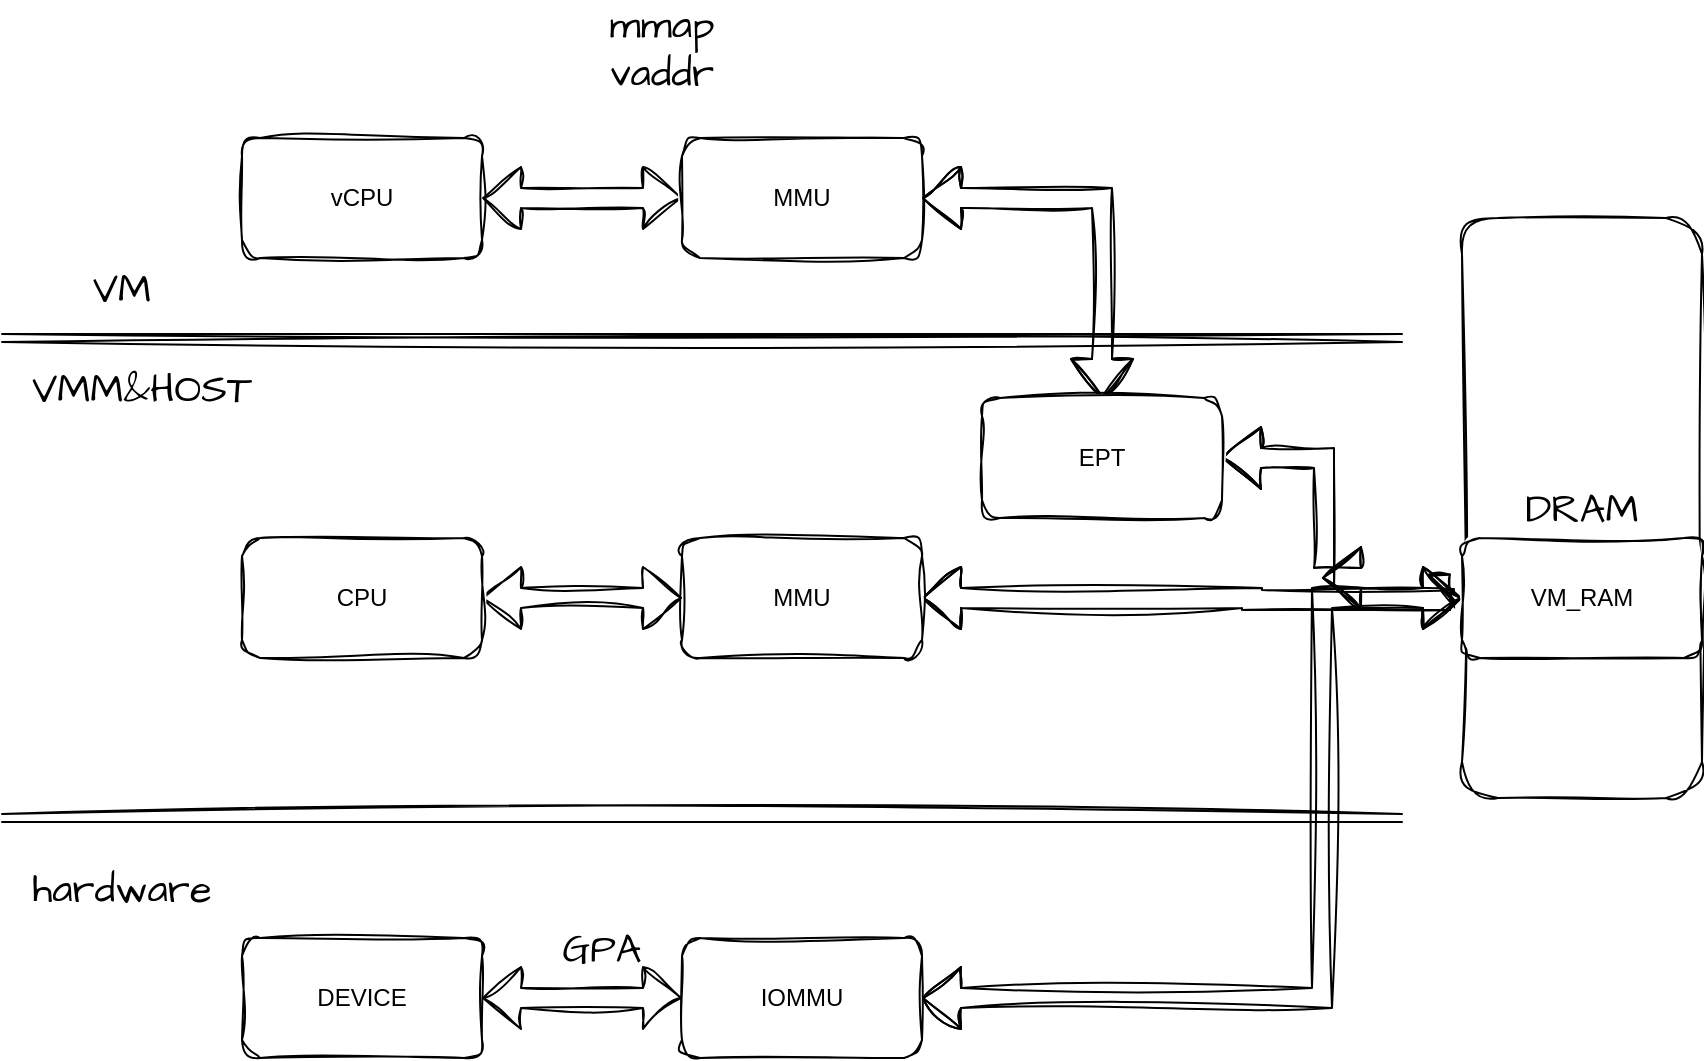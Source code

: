 <mxfile version="21.7.2" type="github">
  <diagram name="第 1 页" id="_K-5s0hCal-3DBb0sMhC">
    <mxGraphModel dx="2918" dy="1062" grid="1" gridSize="10" guides="1" tooltips="1" connect="1" arrows="1" fold="1" page="1" pageScale="1" pageWidth="827" pageHeight="1169" math="0" shadow="0">
      <root>
        <mxCell id="0" />
        <mxCell id="1" parent="0" />
        <mxCell id="5LpN8PDe8HllsotFtA7l-3" value="" style="edgeStyle=orthogonalEdgeStyle;rounded=1;orthogonalLoop=1;jettySize=auto;html=1;labelBackgroundColor=none;fontColor=default;sketch=1;curveFitting=1;jiggle=2;shape=flexArrow;startArrow=block;" parent="1" source="5LpN8PDe8HllsotFtA7l-1" target="5LpN8PDe8HllsotFtA7l-2" edge="1">
          <mxGeometry relative="1" as="geometry" />
        </mxCell>
        <mxCell id="5LpN8PDe8HllsotFtA7l-1" value="CPU" style="rounded=1;whiteSpace=wrap;html=1;labelBackgroundColor=none;sketch=1;curveFitting=1;jiggle=2;" parent="1" vertex="1">
          <mxGeometry y="550" width="120" height="60" as="geometry" />
        </mxCell>
        <mxCell id="5LpN8PDe8HllsotFtA7l-6" value="" style="edgeStyle=orthogonalEdgeStyle;rounded=0;sketch=1;hachureGap=4;jiggle=2;curveFitting=1;orthogonalLoop=1;jettySize=auto;html=1;fontFamily=Architects Daughter;fontSource=https%3A%2F%2Ffonts.googleapis.com%2Fcss%3Ffamily%3DArchitects%2BDaughter;fontSize=16;shape=flexArrow;startArrow=block;entryX=-0.008;entryY=0.682;entryDx=0;entryDy=0;entryPerimeter=0;" parent="1" source="5LpN8PDe8HllsotFtA7l-2" target="5LpN8PDe8HllsotFtA7l-5" edge="1">
          <mxGeometry relative="1" as="geometry">
            <Array as="points">
              <mxPoint x="505" y="580" />
              <mxPoint x="505" y="581" />
            </Array>
          </mxGeometry>
        </mxCell>
        <mxCell id="5LpN8PDe8HllsotFtA7l-2" value="MMU" style="rounded=1;whiteSpace=wrap;html=1;labelBackgroundColor=none;sketch=1;curveFitting=1;jiggle=2;" parent="1" vertex="1">
          <mxGeometry x="220" y="550" width="120" height="60" as="geometry" />
        </mxCell>
        <mxCell id="5LpN8PDe8HllsotFtA7l-5" value="DRAM" style="rounded=1;whiteSpace=wrap;html=1;labelBackgroundColor=none;sketch=1;curveFitting=1;jiggle=2;hachureGap=4;fontFamily=Architects Daughter;fontSource=https%3A%2F%2Ffonts.googleapis.com%2Fcss%3Ffamily%3DArchitects%2BDaughter;fontSize=20;" parent="1" vertex="1">
          <mxGeometry x="610" y="390" width="120" height="290" as="geometry" />
        </mxCell>
        <mxCell id="5LpN8PDe8HllsotFtA7l-8" value="" style="edgeStyle=orthogonalEdgeStyle;rounded=0;sketch=1;hachureGap=4;jiggle=2;curveFitting=1;orthogonalLoop=1;jettySize=auto;html=1;fontFamily=Architects Daughter;fontSource=https%3A%2F%2Ffonts.googleapis.com%2Fcss%3Ffamily%3DArchitects%2BDaughter;fontSize=16;shape=flexArrow;startArrow=block;entryX=0;entryY=0.5;entryDx=0;entryDy=0;" parent="1" source="5LpN8PDe8HllsotFtA7l-7" target="5LpN8PDe8HllsotFtA7l-11" edge="1">
          <mxGeometry relative="1" as="geometry">
            <Array as="points">
              <mxPoint x="540" y="780" />
              <mxPoint x="540" y="580" />
            </Array>
          </mxGeometry>
        </mxCell>
        <mxCell id="5LpN8PDe8HllsotFtA7l-7" value="IOMMU" style="rounded=1;whiteSpace=wrap;html=1;labelBackgroundColor=none;sketch=1;curveFitting=1;jiggle=2;" parent="1" vertex="1">
          <mxGeometry x="220" y="750" width="120" height="60" as="geometry" />
        </mxCell>
        <mxCell id="5LpN8PDe8HllsotFtA7l-10" value="" style="edgeStyle=orthogonalEdgeStyle;rounded=0;sketch=1;hachureGap=4;jiggle=2;curveFitting=1;orthogonalLoop=1;jettySize=auto;html=1;fontFamily=Architects Daughter;fontSource=https%3A%2F%2Ffonts.googleapis.com%2Fcss%3Ffamily%3DArchitects%2BDaughter;fontSize=16;shape=flexArrow;startArrow=block;" parent="1" source="5LpN8PDe8HllsotFtA7l-9" target="5LpN8PDe8HllsotFtA7l-7" edge="1">
          <mxGeometry relative="1" as="geometry" />
        </mxCell>
        <mxCell id="5LpN8PDe8HllsotFtA7l-9" value="DEVICE" style="rounded=1;whiteSpace=wrap;html=1;labelBackgroundColor=none;sketch=1;curveFitting=1;jiggle=2;" parent="1" vertex="1">
          <mxGeometry y="750" width="120" height="60" as="geometry" />
        </mxCell>
        <mxCell id="5LpN8PDe8HllsotFtA7l-11" value="VM_RAM" style="rounded=1;whiteSpace=wrap;html=1;labelBackgroundColor=none;sketch=1;curveFitting=1;jiggle=2;" parent="1" vertex="1">
          <mxGeometry x="610" y="550" width="120" height="60" as="geometry" />
        </mxCell>
        <mxCell id="5LpN8PDe8HllsotFtA7l-14" value="mmap&lt;br&gt;vaddr" style="text;strokeColor=none;align=center;fillColor=none;html=1;verticalAlign=middle;whiteSpace=wrap;rounded=0;fontSize=20;fontFamily=Architects Daughter;" parent="1" vertex="1">
          <mxGeometry x="180" y="290" width="60" height="30" as="geometry" />
        </mxCell>
        <mxCell id="5LpN8PDe8HllsotFtA7l-15" value="GPA" style="text;strokeColor=none;align=center;fillColor=none;html=1;verticalAlign=middle;whiteSpace=wrap;rounded=0;fontSize=20;fontFamily=Architects Daughter;" parent="1" vertex="1">
          <mxGeometry x="150" y="740" width="60" height="30" as="geometry" />
        </mxCell>
        <mxCell id="pRIVetI333hzPVKW6Skj-1" value="" style="edgeStyle=orthogonalEdgeStyle;rounded=1;orthogonalLoop=1;jettySize=auto;html=1;labelBackgroundColor=none;fontColor=default;sketch=1;curveFitting=1;jiggle=2;shape=flexArrow;startArrow=block;" edge="1" parent="1" source="pRIVetI333hzPVKW6Skj-2" target="pRIVetI333hzPVKW6Skj-3">
          <mxGeometry relative="1" as="geometry" />
        </mxCell>
        <mxCell id="pRIVetI333hzPVKW6Skj-2" value="vCPU" style="rounded=1;whiteSpace=wrap;html=1;labelBackgroundColor=none;sketch=1;curveFitting=1;jiggle=2;" vertex="1" parent="1">
          <mxGeometry y="350" width="120" height="60" as="geometry" />
        </mxCell>
        <mxCell id="pRIVetI333hzPVKW6Skj-8" style="edgeStyle=orthogonalEdgeStyle;rounded=0;sketch=1;hachureGap=4;jiggle=2;curveFitting=1;orthogonalLoop=1;jettySize=auto;html=1;fontFamily=Architects Daughter;fontSource=https%3A%2F%2Ffonts.googleapis.com%2Fcss%3Ffamily%3DArchitects%2BDaughter;fontSize=16;shape=flexArrow;startArrow=block;" edge="1" parent="1" source="pRIVetI333hzPVKW6Skj-3" target="pRIVetI333hzPVKW6Skj-4">
          <mxGeometry relative="1" as="geometry" />
        </mxCell>
        <mxCell id="pRIVetI333hzPVKW6Skj-3" value="MMU" style="rounded=1;whiteSpace=wrap;html=1;labelBackgroundColor=none;sketch=1;curveFitting=1;jiggle=2;" vertex="1" parent="1">
          <mxGeometry x="220" y="350" width="120" height="60" as="geometry" />
        </mxCell>
        <mxCell id="pRIVetI333hzPVKW6Skj-9" style="edgeStyle=orthogonalEdgeStyle;rounded=0;sketch=1;hachureGap=4;jiggle=2;curveFitting=1;orthogonalLoop=1;jettySize=auto;html=1;exitX=1;exitY=0.5;exitDx=0;exitDy=0;fontFamily=Architects Daughter;fontSource=https%3A%2F%2Ffonts.googleapis.com%2Fcss%3Ffamily%3DArchitects%2BDaughter;fontSize=16;shape=flexArrow;startArrow=block;" edge="1" parent="1" source="pRIVetI333hzPVKW6Skj-4">
          <mxGeometry relative="1" as="geometry">
            <mxPoint x="540" y="570" as="targetPoint" />
            <mxPoint x="520" y="510" as="sourcePoint" />
            <Array as="points">
              <mxPoint x="541" y="510" />
            </Array>
          </mxGeometry>
        </mxCell>
        <mxCell id="pRIVetI333hzPVKW6Skj-4" value="EPT" style="rounded=1;whiteSpace=wrap;html=1;labelBackgroundColor=none;sketch=1;curveFitting=1;jiggle=2;" vertex="1" parent="1">
          <mxGeometry x="370" y="480" width="120" height="60" as="geometry" />
        </mxCell>
        <mxCell id="pRIVetI333hzPVKW6Skj-13" value="" style="edgeStyle=none;orthogonalLoop=1;jettySize=auto;html=1;endArrow=classic;startArrow=classic;rounded=0;sketch=1;hachureGap=4;jiggle=2;curveFitting=1;fontFamily=Architects Daughter;fontSource=https%3A%2F%2Ffonts.googleapis.com%2Fcss%3Ffamily%3DArchitects%2BDaughter;fontSize=16;shape=link;" edge="1" parent="1">
          <mxGeometry width="100" relative="1" as="geometry">
            <mxPoint x="-120" y="690" as="sourcePoint" />
            <mxPoint x="580" y="690" as="targetPoint" />
            <Array as="points" />
          </mxGeometry>
        </mxCell>
        <mxCell id="pRIVetI333hzPVKW6Skj-14" value="" style="edgeStyle=none;orthogonalLoop=1;jettySize=auto;html=1;endArrow=classic;startArrow=classic;rounded=0;sketch=1;hachureGap=4;jiggle=2;curveFitting=1;fontFamily=Architects Daughter;fontSource=https%3A%2F%2Ffonts.googleapis.com%2Fcss%3Ffamily%3DArchitects%2BDaughter;fontSize=16;shape=link;" edge="1" parent="1">
          <mxGeometry width="100" relative="1" as="geometry">
            <mxPoint x="-120" y="450" as="sourcePoint" />
            <mxPoint x="580" y="450" as="targetPoint" />
            <Array as="points" />
          </mxGeometry>
        </mxCell>
        <mxCell id="pRIVetI333hzPVKW6Skj-15" value="hardware" style="text;strokeColor=none;align=center;fillColor=none;html=1;verticalAlign=middle;whiteSpace=wrap;rounded=0;fontSize=20;fontFamily=Architects Daughter;" vertex="1" parent="1">
          <mxGeometry x="-90" y="710" width="60" height="30" as="geometry" />
        </mxCell>
        <mxCell id="pRIVetI333hzPVKW6Skj-16" value="VMM&amp;amp;HOST" style="text;strokeColor=none;align=center;fillColor=none;html=1;verticalAlign=middle;whiteSpace=wrap;rounded=0;fontSize=20;fontFamily=Architects Daughter;" vertex="1" parent="1">
          <mxGeometry x="-80" y="460" width="60" height="30" as="geometry" />
        </mxCell>
        <mxCell id="pRIVetI333hzPVKW6Skj-17" value="VM" style="text;strokeColor=none;align=center;fillColor=none;html=1;verticalAlign=middle;whiteSpace=wrap;rounded=0;fontSize=20;fontFamily=Architects Daughter;" vertex="1" parent="1">
          <mxGeometry x="-90" y="410" width="60" height="30" as="geometry" />
        </mxCell>
      </root>
    </mxGraphModel>
  </diagram>
</mxfile>
